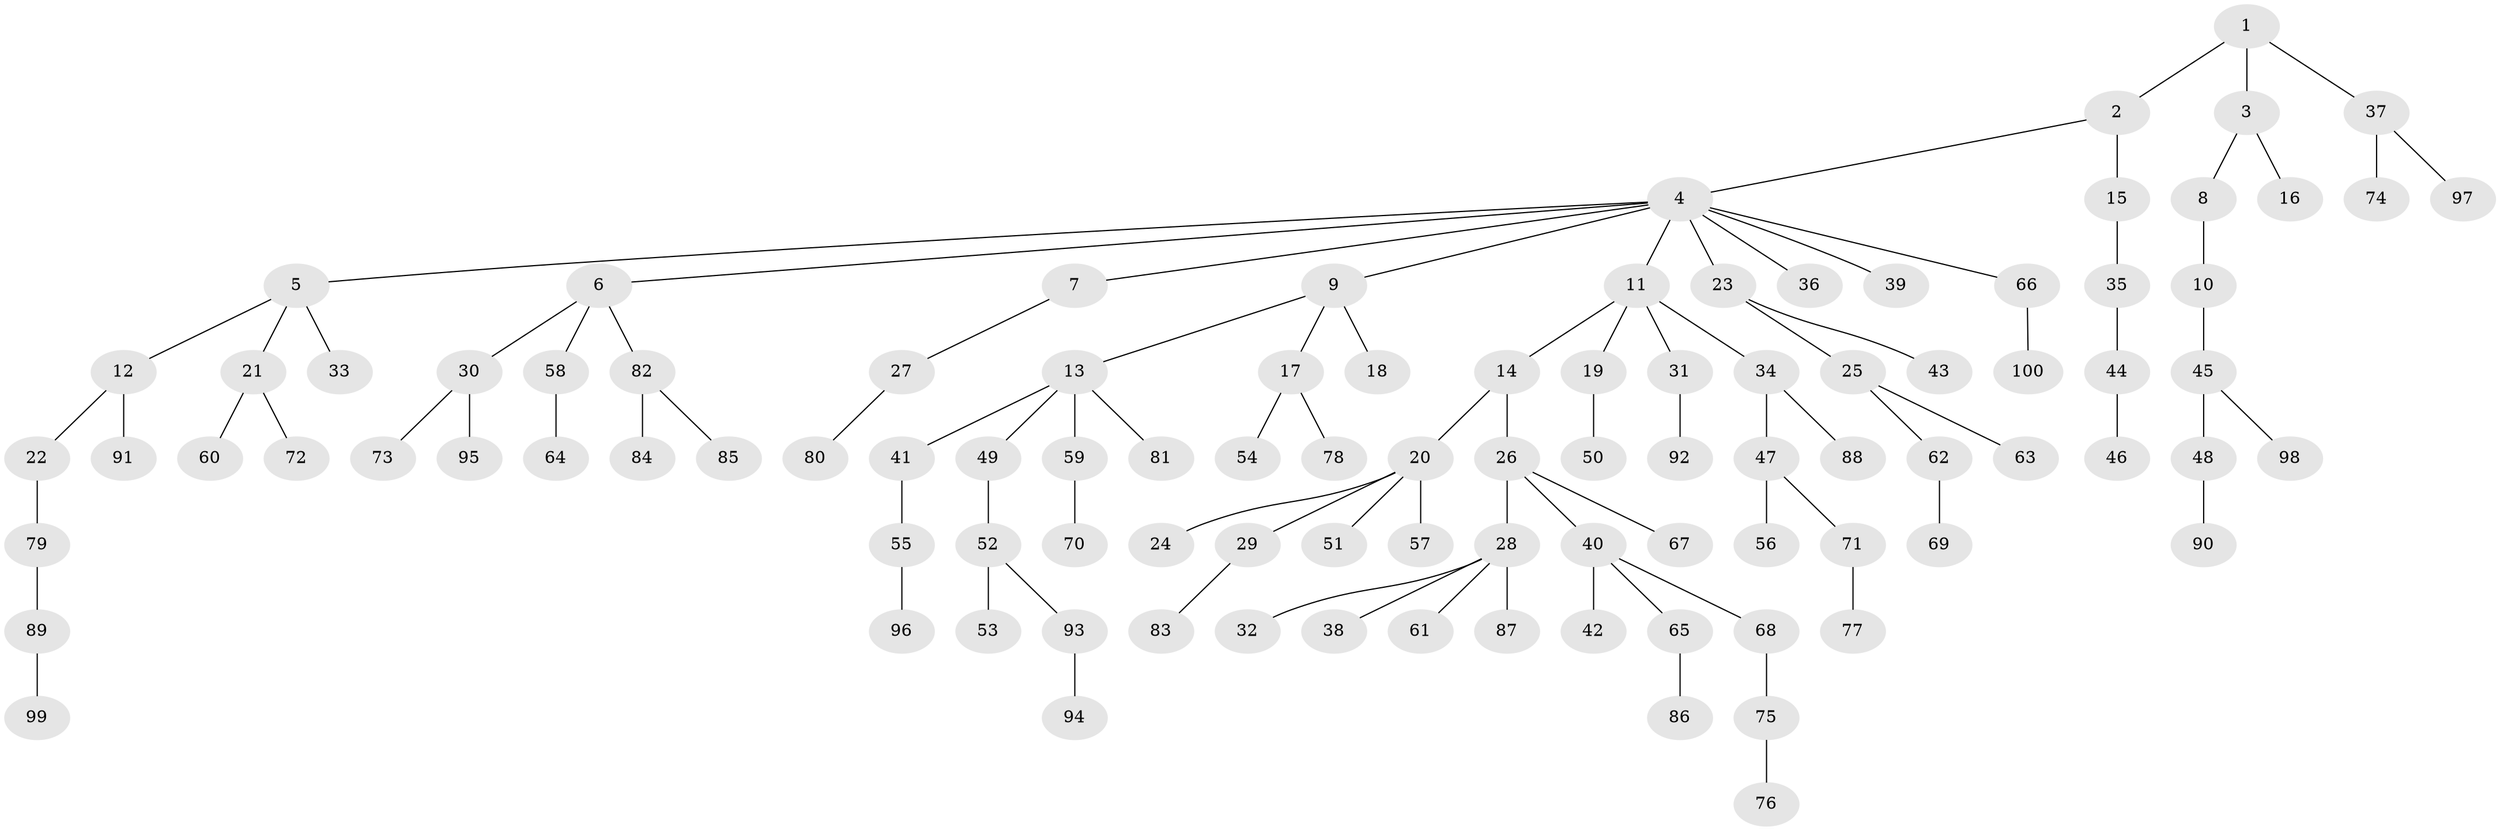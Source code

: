 // Generated by graph-tools (version 1.1) at 2025/15/03/09/25 04:15:38]
// undirected, 100 vertices, 99 edges
graph export_dot {
graph [start="1"]
  node [color=gray90,style=filled];
  1;
  2;
  3;
  4;
  5;
  6;
  7;
  8;
  9;
  10;
  11;
  12;
  13;
  14;
  15;
  16;
  17;
  18;
  19;
  20;
  21;
  22;
  23;
  24;
  25;
  26;
  27;
  28;
  29;
  30;
  31;
  32;
  33;
  34;
  35;
  36;
  37;
  38;
  39;
  40;
  41;
  42;
  43;
  44;
  45;
  46;
  47;
  48;
  49;
  50;
  51;
  52;
  53;
  54;
  55;
  56;
  57;
  58;
  59;
  60;
  61;
  62;
  63;
  64;
  65;
  66;
  67;
  68;
  69;
  70;
  71;
  72;
  73;
  74;
  75;
  76;
  77;
  78;
  79;
  80;
  81;
  82;
  83;
  84;
  85;
  86;
  87;
  88;
  89;
  90;
  91;
  92;
  93;
  94;
  95;
  96;
  97;
  98;
  99;
  100;
  1 -- 2;
  1 -- 3;
  1 -- 37;
  2 -- 4;
  2 -- 15;
  3 -- 8;
  3 -- 16;
  4 -- 5;
  4 -- 6;
  4 -- 7;
  4 -- 9;
  4 -- 11;
  4 -- 23;
  4 -- 36;
  4 -- 39;
  4 -- 66;
  5 -- 12;
  5 -- 21;
  5 -- 33;
  6 -- 30;
  6 -- 58;
  6 -- 82;
  7 -- 27;
  8 -- 10;
  9 -- 13;
  9 -- 17;
  9 -- 18;
  10 -- 45;
  11 -- 14;
  11 -- 19;
  11 -- 31;
  11 -- 34;
  12 -- 22;
  12 -- 91;
  13 -- 41;
  13 -- 49;
  13 -- 59;
  13 -- 81;
  14 -- 20;
  14 -- 26;
  15 -- 35;
  17 -- 54;
  17 -- 78;
  19 -- 50;
  20 -- 24;
  20 -- 29;
  20 -- 51;
  20 -- 57;
  21 -- 60;
  21 -- 72;
  22 -- 79;
  23 -- 25;
  23 -- 43;
  25 -- 62;
  25 -- 63;
  26 -- 28;
  26 -- 40;
  26 -- 67;
  27 -- 80;
  28 -- 32;
  28 -- 38;
  28 -- 61;
  28 -- 87;
  29 -- 83;
  30 -- 73;
  30 -- 95;
  31 -- 92;
  34 -- 47;
  34 -- 88;
  35 -- 44;
  37 -- 74;
  37 -- 97;
  40 -- 42;
  40 -- 65;
  40 -- 68;
  41 -- 55;
  44 -- 46;
  45 -- 48;
  45 -- 98;
  47 -- 56;
  47 -- 71;
  48 -- 90;
  49 -- 52;
  52 -- 53;
  52 -- 93;
  55 -- 96;
  58 -- 64;
  59 -- 70;
  62 -- 69;
  65 -- 86;
  66 -- 100;
  68 -- 75;
  71 -- 77;
  75 -- 76;
  79 -- 89;
  82 -- 84;
  82 -- 85;
  89 -- 99;
  93 -- 94;
}
